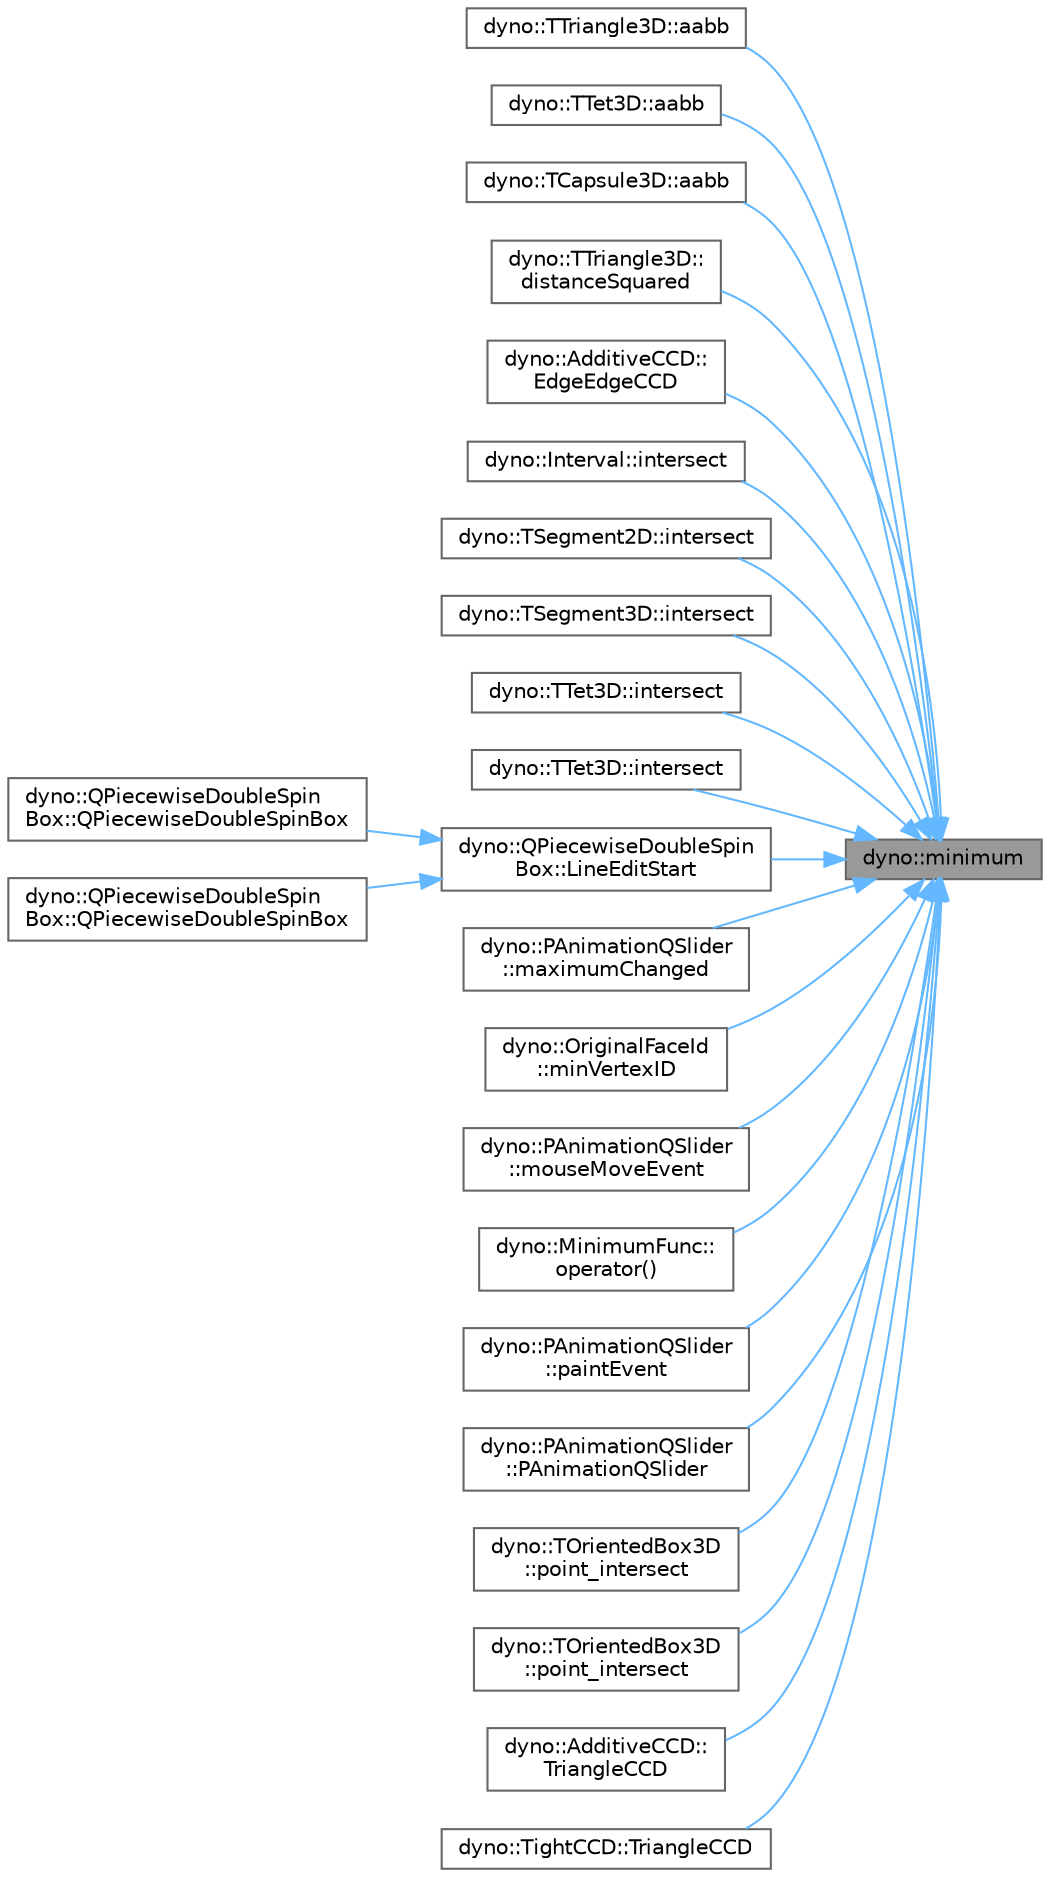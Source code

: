 digraph "dyno::minimum"
{
 // LATEX_PDF_SIZE
  bgcolor="transparent";
  edge [fontname=Helvetica,fontsize=10,labelfontname=Helvetica,labelfontsize=10];
  node [fontname=Helvetica,fontsize=10,shape=box,height=0.2,width=0.4];
  rankdir="RL";
  Node1 [id="Node000001",label="dyno::minimum",height=0.2,width=0.4,color="gray40", fillcolor="grey60", style="filled", fontcolor="black",tooltip=" "];
  Node1 -> Node2 [id="edge1_Node000001_Node000002",dir="back",color="steelblue1",style="solid",tooltip=" "];
  Node2 [id="Node000002",label="dyno::TTriangle3D::aabb",height=0.2,width=0.4,color="grey40", fillcolor="white", style="filled",URL="$classdyno_1_1_t_triangle3_d.html#a1f8eb52e486378940caf7ab55b1b3ee6",tooltip=" "];
  Node1 -> Node3 [id="edge2_Node000001_Node000003",dir="back",color="steelblue1",style="solid",tooltip=" "];
  Node3 [id="Node000003",label="dyno::TTet3D::aabb",height=0.2,width=0.4,color="grey40", fillcolor="white", style="filled",URL="$classdyno_1_1_t_tet3_d.html#a7b2dcea757299bfb9818ed09d269fa9a",tooltip=" "];
  Node1 -> Node4 [id="edge3_Node000001_Node000004",dir="back",color="steelblue1",style="solid",tooltip=" "];
  Node4 [id="Node000004",label="dyno::TCapsule3D::aabb",height=0.2,width=0.4,color="grey40", fillcolor="white", style="filled",URL="$classdyno_1_1_t_capsule3_d.html#ac382a071ba74c95694ded6f3a5d1da67",tooltip=" "];
  Node1 -> Node5 [id="edge4_Node000001_Node000005",dir="back",color="steelblue1",style="solid",tooltip=" "];
  Node5 [id="Node000005",label="dyno::TTriangle3D::\ldistanceSquared",height=0.2,width=0.4,color="grey40", fillcolor="white", style="filled",URL="$classdyno_1_1_t_triangle3_d.html#ac4e875552198e1b6ca18ed2856e6f7eb",tooltip=" "];
  Node1 -> Node6 [id="edge5_Node000001_Node000006",dir="back",color="steelblue1",style="solid",tooltip=" "];
  Node6 [id="Node000006",label="dyno::AdditiveCCD::\lEdgeEdgeCCD",height=0.2,width=0.4,color="grey40", fillcolor="white", style="filled",URL="$classdyno_1_1_additive_c_c_d.html#a9b3acb2efa19389f1c322e1ccfb82950",tooltip="Do a continuous collision detection between two edges."];
  Node1 -> Node7 [id="edge6_Node000001_Node000007",dir="back",color="steelblue1",style="solid",tooltip=" "];
  Node7 [id="Node000007",label="dyno::Interval::intersect",height=0.2,width=0.4,color="grey40", fillcolor="white", style="filled",URL="$classdyno_1_1_interval.html#aea3254bf7afc3c0a15a497e8beb27095",tooltip=" "];
  Node1 -> Node8 [id="edge7_Node000001_Node000008",dir="back",color="steelblue1",style="solid",tooltip=" "];
  Node8 [id="Node000008",label="dyno::TSegment2D::intersect",height=0.2,width=0.4,color="grey40", fillcolor="white", style="filled",URL="$classdyno_1_1_t_segment2_d.html#a66680de7e7d74d4865851b3aa222bf6f",tooltip=" "];
  Node1 -> Node9 [id="edge8_Node000001_Node000009",dir="back",color="steelblue1",style="solid",tooltip=" "];
  Node9 [id="Node000009",label="dyno::TSegment3D::intersect",height=0.2,width=0.4,color="grey40", fillcolor="white", style="filled",URL="$classdyno_1_1_t_segment3_d.html#a5a3306f31e3fe2e8c835911204c82f94",tooltip=" "];
  Node1 -> Node10 [id="edge9_Node000001_Node000010",dir="back",color="steelblue1",style="solid",tooltip=" "];
  Node10 [id="Node000010",label="dyno::TTet3D::intersect",height=0.2,width=0.4,color="grey40", fillcolor="white", style="filled",URL="$classdyno_1_1_t_tet3_d.html#a731c0e4f7b2843aa3522b4254dd19217",tooltip=" "];
  Node1 -> Node11 [id="edge10_Node000001_Node000011",dir="back",color="steelblue1",style="solid",tooltip=" "];
  Node11 [id="Node000011",label="dyno::TTet3D::intersect",height=0.2,width=0.4,color="grey40", fillcolor="white", style="filled",URL="$classdyno_1_1_t_tet3_d.html#aaf9f96368198be6e2a6daedff824b3d1",tooltip=" "];
  Node1 -> Node12 [id="edge11_Node000001_Node000012",dir="back",color="steelblue1",style="solid",tooltip=" "];
  Node12 [id="Node000012",label="dyno::QPiecewiseDoubleSpin\lBox::LineEditStart",height=0.2,width=0.4,color="grey40", fillcolor="white", style="filled",URL="$classdyno_1_1_q_piecewise_double_spin_box.html#aed93b18b91abf1df5dcd1deba3a32e24",tooltip=" "];
  Node12 -> Node13 [id="edge12_Node000012_Node000013",dir="back",color="steelblue1",style="solid",tooltip=" "];
  Node13 [id="Node000013",label="dyno::QPiecewiseDoubleSpin\lBox::QPiecewiseDoubleSpinBox",height=0.2,width=0.4,color="grey40", fillcolor="white", style="filled",URL="$classdyno_1_1_q_piecewise_double_spin_box.html#a20f6a404c89a4ab27cfe72e4c3fbaffd",tooltip=" "];
  Node12 -> Node14 [id="edge13_Node000012_Node000014",dir="back",color="steelblue1",style="solid",tooltip=" "];
  Node14 [id="Node000014",label="dyno::QPiecewiseDoubleSpin\lBox::QPiecewiseDoubleSpinBox",height=0.2,width=0.4,color="grey40", fillcolor="white", style="filled",URL="$classdyno_1_1_q_piecewise_double_spin_box.html#a715c7e25edf51c8f55908db35a92b740",tooltip=" "];
  Node1 -> Node15 [id="edge14_Node000001_Node000015",dir="back",color="steelblue1",style="solid",tooltip=" "];
  Node15 [id="Node000015",label="dyno::PAnimationQSlider\l::maximumChanged",height=0.2,width=0.4,color="grey40", fillcolor="white", style="filled",URL="$classdyno_1_1_p_animation_q_slider.html#a665ec5d72f5d672f97a05653293b3d16",tooltip=" "];
  Node1 -> Node16 [id="edge15_Node000001_Node000016",dir="back",color="steelblue1",style="solid",tooltip=" "];
  Node16 [id="Node000016",label="dyno::OriginalFaceId\l::minVertexID",height=0.2,width=0.4,color="grey40", fillcolor="white", style="filled",URL="$structdyno_1_1_original_face_id.html#a2022de8282cd2f8704c1779c634b93b6",tooltip=" "];
  Node1 -> Node17 [id="edge16_Node000001_Node000017",dir="back",color="steelblue1",style="solid",tooltip=" "];
  Node17 [id="Node000017",label="dyno::PAnimationQSlider\l::mouseMoveEvent",height=0.2,width=0.4,color="grey40", fillcolor="white", style="filled",URL="$classdyno_1_1_p_animation_q_slider.html#a2b4546a08033f4b3c3bcb12f689da0ca",tooltip=" "];
  Node1 -> Node18 [id="edge17_Node000001_Node000018",dir="back",color="steelblue1",style="solid",tooltip=" "];
  Node18 [id="Node000018",label="dyno::MinimumFunc::\loperator()",height=0.2,width=0.4,color="grey40", fillcolor="white", style="filled",URL="$structdyno_1_1_minimum_func.html#a3961ca7375bdd2b5c5b54b8cc7e0ebe1",tooltip=" "];
  Node1 -> Node19 [id="edge18_Node000001_Node000019",dir="back",color="steelblue1",style="solid",tooltip=" "];
  Node19 [id="Node000019",label="dyno::PAnimationQSlider\l::paintEvent",height=0.2,width=0.4,color="grey40", fillcolor="white", style="filled",URL="$classdyno_1_1_p_animation_q_slider.html#a32e4a8a9dcffdfb5f582ee793233679a",tooltip=" "];
  Node1 -> Node20 [id="edge19_Node000001_Node000020",dir="back",color="steelblue1",style="solid",tooltip=" "];
  Node20 [id="Node000020",label="dyno::PAnimationQSlider\l::PAnimationQSlider",height=0.2,width=0.4,color="grey40", fillcolor="white", style="filled",URL="$classdyno_1_1_p_animation_q_slider.html#af4158ccfe891ee34604e4716482db25f",tooltip=" "];
  Node1 -> Node21 [id="edge20_Node000001_Node000021",dir="back",color="steelblue1",style="solid",tooltip=" "];
  Node21 [id="Node000021",label="dyno::TOrientedBox3D\l::point_intersect",height=0.2,width=0.4,color="grey40", fillcolor="white", style="filled",URL="$classdyno_1_1_t_oriented_box3_d.html#ad446fe98960d8cb96d46d56f6aa0c9ee",tooltip=" "];
  Node1 -> Node22 [id="edge21_Node000001_Node000022",dir="back",color="steelblue1",style="solid",tooltip=" "];
  Node22 [id="Node000022",label="dyno::TOrientedBox3D\l::point_intersect",height=0.2,width=0.4,color="grey40", fillcolor="white", style="filled",URL="$classdyno_1_1_t_oriented_box3_d.html#af7882c1514d2703a68c409a4d7e6a67c",tooltip=" "];
  Node1 -> Node23 [id="edge22_Node000001_Node000023",dir="back",color="steelblue1",style="solid",tooltip=" "];
  Node23 [id="Node000023",label="dyno::AdditiveCCD::\lTriangleCCD",height=0.2,width=0.4,color="grey40", fillcolor="white", style="filled",URL="$classdyno_1_1_additive_c_c_d.html#a99c1bf3cc6965a1d493329d31b8587fc",tooltip="Do a continuous collision detection between two triangles."];
  Node1 -> Node24 [id="edge23_Node000001_Node000024",dir="back",color="steelblue1",style="solid",tooltip=" "];
  Node24 [id="Node000024",label="dyno::TightCCD::TriangleCCD",height=0.2,width=0.4,color="grey40", fillcolor="white", style="filled",URL="$classdyno_1_1_tight_c_c_d.html#ae27721170eea17ebdcee5c4d0c936ede",tooltip="Do a continuous collision detection between two triangles."];
}
